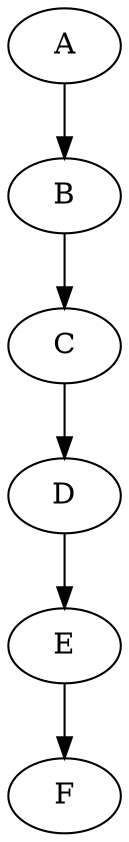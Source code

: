 digraph TestGraph1_Variation2 {
    A [Weight = 2];
    B [Weight = 3];
    C [Weight = 1];
    D [Weight = 4];
    E [Weight = 2];
    F [Weight = 3];

    A -> B [Weight = 1];
    B -> C [Weight = 2];
    C -> D [Weight = 3];
    D -> E [Weight = 1];
    E -> F [Weight = 2];
}
